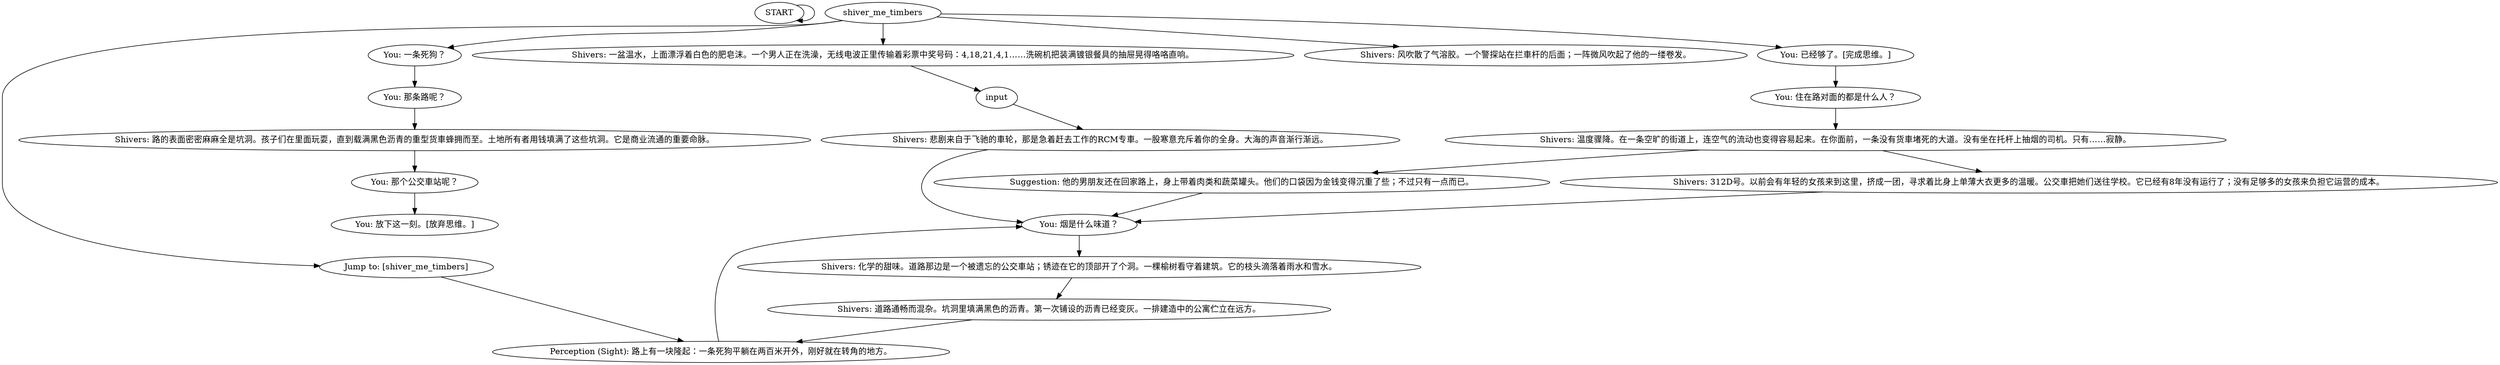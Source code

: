 # COAST ORB / roadsidethought
# Dialogue that comes up as the player walks along the street. Fantasy of the other side of the pavement.
# ==================================================
digraph G {
	  0 [label="START"];
	  1 [label="input"];
	  2 [label="Suggestion: 他的男朋友还在回家路上，身上带着肉类和蔬菜罐头。他们的口袋因为金钱变得沉重了些；不过只有一点而已。"];
	  3 [label="You: 放下这一刻。[放弃思维。]"];
	  4 [label="Shivers: 312D号。以前会有年轻的女孩来到这里，挤成一团，寻求着比身上单薄大衣更多的温暖。公交車把她们送往学校。它已经有8年没有运行了；没有足够多的女孩来负担它运营的成本。"];
	  5 [label="You: 烟是什么味道？"];
	  6 [label="Jump to: [shiver_me_timbers]"];
	  7 [label="You: 那条路呢？"];
	  8 [label="Shivers: 悲剧来自于飞驰的車轮，那是急着赶去工作的RCM专車。一股寒意充斥着你的全身。大海的声音渐行渐远。"];
	  9 [label="Shivers: 温度骤降。在一条空旷的街道上，连空气的流动也变得容易起来。在你面前，一条没有货車堵死的大道。没有坐在托杆上抽烟的司机。只有……寂静。"];
	  10 [label="Shivers: 一盆温水，上面漂浮着白色的肥皂沫。一个男人正在洗澡，无线电波正里传输着彩票中奖号码：4,18,21,4,1……洗碗机把装满镀银餐具的抽屉晃得咯咯直响。"];
	  11 [label="You: 一条死狗？"];
	  12 [label="You: 住在路对面的都是什么人？"];
	  13 [label="Shivers: 风吹散了气溶胶。一个警探站在拦車杆的后面；一阵微风吹起了他的一缕卷发。"];
	  14 [label="You: 那个公交車站呢？"];
	  15 [label="Perception (Sight): 路上有一块隆起：一条死狗平躺在两百米开外，刚好就在转角的地方。"];
	  16 [label="shiver_me_timbers"];
	  17 [label="Shivers: 路的表面密密麻麻全是坑洞。孩子们在里面玩耍，直到载满黑色沥青的重型货車蜂拥而至。土地所有者用钱填满了这些坑洞。它是商业流通的重要命脉。"];
	  18 [label="You: 已经够了。[完成思维。]"];
	  19 [label="Shivers: 化学的甜味。道路那边是一个被遗忘的公交車站；锈迹在它的顶部开了个洞。一棵榆树看守着建筑。它的枝头滴落着雨水和雪水。"];
	  20 [label="Shivers: 道路通畅而混杂。坑洞里填满黑色的沥青。第一次铺设的沥青已经变灰。一排建造中的公寓伫立在远方。"];
	  0 -> 0
	  1 -> 8
	  2 -> 5
	  4 -> 5
	  5 -> 19
	  6 -> 15
	  7 -> 17
	  8 -> 5
	  9 -> 2
	  9 -> 4
	  10 -> 1
	  11 -> 7
	  12 -> 9
	  14 -> 3
	  15 -> 5
	  16 -> 6
	  16 -> 10
	  16 -> 11
	  16 -> 13
	  16 -> 18
	  17 -> 14
	  18 -> 12
	  19 -> 20
	  20 -> 15
}

